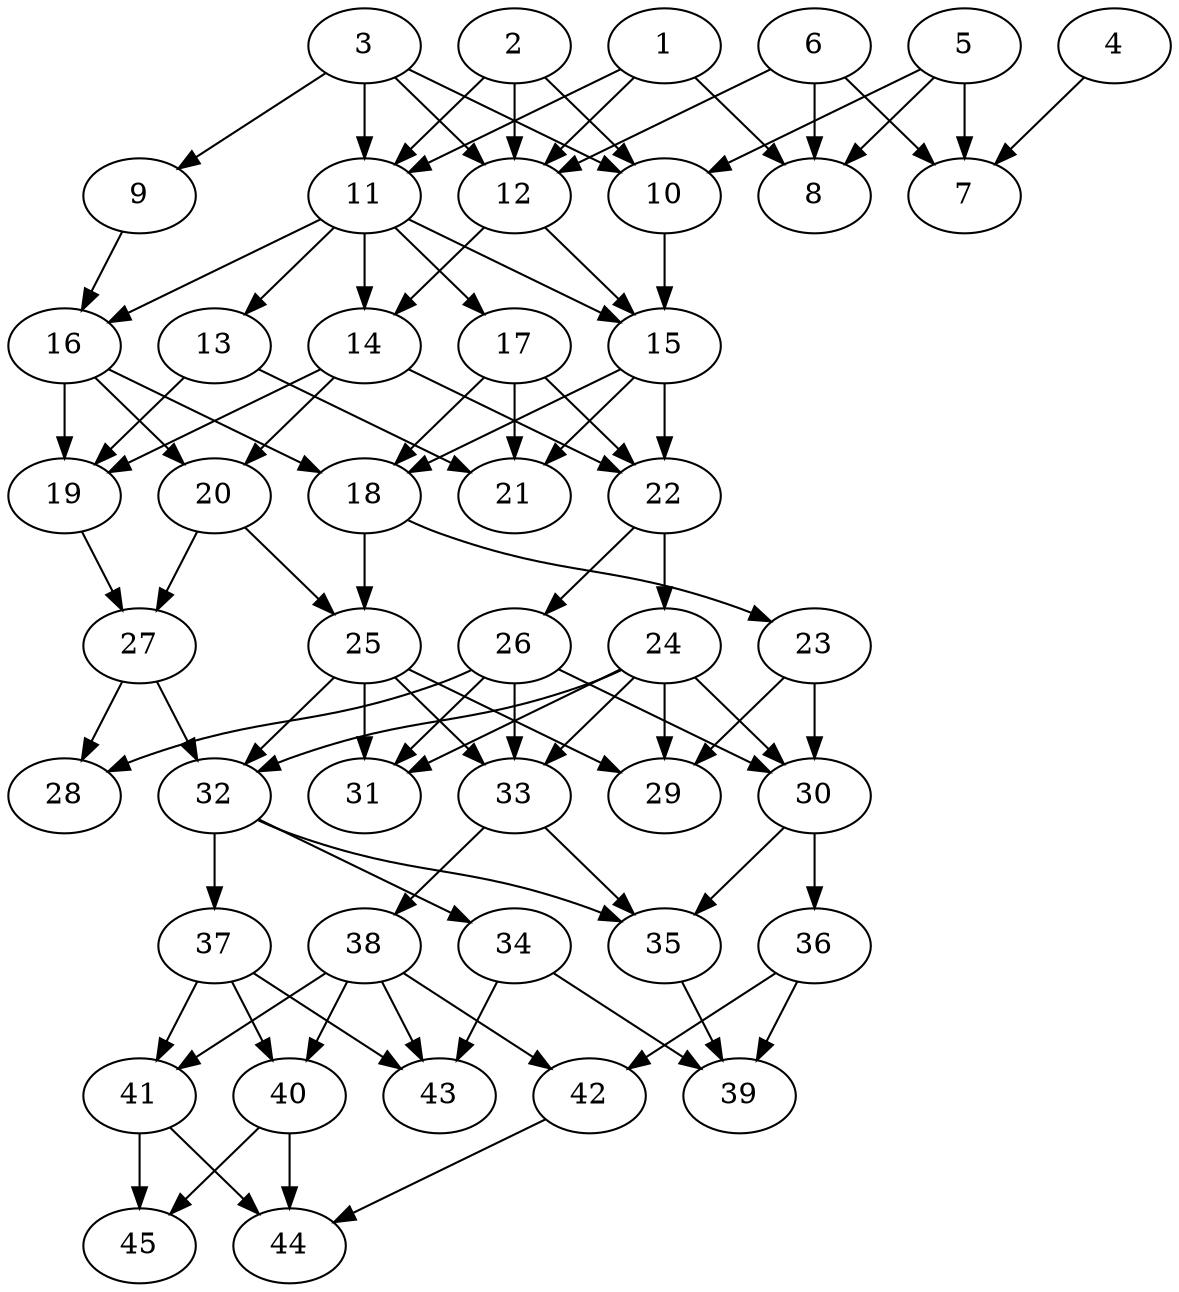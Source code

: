 // DAG automatically generated by daggen at Thu Oct  3 14:07:25 2019
// ./daggen --dot -n 45 --ccr 0.3 --fat 0.5 --regular 0.9 --density 0.6 --mindata 5242880 --maxdata 52428800 
digraph G {
  1 [size="171700907", alpha="0.01", expect_size="51510272"] 
  1 -> 8 [size ="51510272"]
  1 -> 11 [size ="51510272"]
  1 -> 12 [size ="51510272"]
  2 [size="50305707", alpha="0.18", expect_size="15091712"] 
  2 -> 10 [size ="15091712"]
  2 -> 11 [size ="15091712"]
  2 -> 12 [size ="15091712"]
  3 [size="56842240", alpha="0.14", expect_size="17052672"] 
  3 -> 9 [size ="17052672"]
  3 -> 10 [size ="17052672"]
  3 -> 11 [size ="17052672"]
  3 -> 12 [size ="17052672"]
  4 [size="40884907", alpha="0.05", expect_size="12265472"] 
  4 -> 7 [size ="12265472"]
  5 [size="41018027", alpha="0.03", expect_size="12305408"] 
  5 -> 7 [size ="12305408"]
  5 -> 8 [size ="12305408"]
  5 -> 10 [size ="12305408"]
  6 [size="122330453", alpha="0.05", expect_size="36699136"] 
  6 -> 7 [size ="36699136"]
  6 -> 8 [size ="36699136"]
  6 -> 12 [size ="36699136"]
  7 [size="53439147", alpha="0.16", expect_size="16031744"] 
  8 [size="41024853", alpha="0.08", expect_size="12307456"] 
  9 [size="96310613", alpha="0.08", expect_size="28893184"] 
  9 -> 16 [size ="28893184"]
  10 [size="42956800", alpha="0.13", expect_size="12887040"] 
  10 -> 15 [size ="12887040"]
  11 [size="55961600", alpha="0.11", expect_size="16788480"] 
  11 -> 13 [size ="16788480"]
  11 -> 14 [size ="16788480"]
  11 -> 15 [size ="16788480"]
  11 -> 16 [size ="16788480"]
  11 -> 17 [size ="16788480"]
  12 [size="64392533", alpha="0.07", expect_size="19317760"] 
  12 -> 14 [size ="19317760"]
  12 -> 15 [size ="19317760"]
  13 [size="47308800", alpha="0.10", expect_size="14192640"] 
  13 -> 19 [size ="14192640"]
  13 -> 21 [size ="14192640"]
  14 [size="158784853", alpha="0.10", expect_size="47635456"] 
  14 -> 19 [size ="47635456"]
  14 -> 20 [size ="47635456"]
  14 -> 22 [size ="47635456"]
  15 [size="37765120", alpha="0.03", expect_size="11329536"] 
  15 -> 18 [size ="11329536"]
  15 -> 21 [size ="11329536"]
  15 -> 22 [size ="11329536"]
  16 [size="59337387", alpha="0.14", expect_size="17801216"] 
  16 -> 18 [size ="17801216"]
  16 -> 19 [size ="17801216"]
  16 -> 20 [size ="17801216"]
  17 [size="101038080", alpha="0.14", expect_size="30311424"] 
  17 -> 18 [size ="30311424"]
  17 -> 21 [size ="30311424"]
  17 -> 22 [size ="30311424"]
  18 [size="69376000", alpha="0.05", expect_size="20812800"] 
  18 -> 23 [size ="20812800"]
  18 -> 25 [size ="20812800"]
  19 [size="129962667", alpha="0.05", expect_size="38988800"] 
  19 -> 27 [size ="38988800"]
  20 [size="37085867", alpha="0.12", expect_size="11125760"] 
  20 -> 25 [size ="11125760"]
  20 -> 27 [size ="11125760"]
  21 [size="138967040", alpha="0.18", expect_size="41690112"] 
  22 [size="66269867", alpha="0.08", expect_size="19880960"] 
  22 -> 24 [size ="19880960"]
  22 -> 26 [size ="19880960"]
  23 [size="118295893", alpha="0.04", expect_size="35488768"] 
  23 -> 29 [size ="35488768"]
  23 -> 30 [size ="35488768"]
  24 [size="42755413", alpha="0.02", expect_size="12826624"] 
  24 -> 29 [size ="12826624"]
  24 -> 30 [size ="12826624"]
  24 -> 31 [size ="12826624"]
  24 -> 32 [size ="12826624"]
  24 -> 33 [size ="12826624"]
  25 [size="122309973", alpha="0.03", expect_size="36692992"] 
  25 -> 29 [size ="36692992"]
  25 -> 31 [size ="36692992"]
  25 -> 32 [size ="36692992"]
  25 -> 33 [size ="36692992"]
  26 [size="143261013", alpha="0.18", expect_size="42978304"] 
  26 -> 28 [size ="42978304"]
  26 -> 30 [size ="42978304"]
  26 -> 31 [size ="42978304"]
  26 -> 33 [size ="42978304"]
  27 [size="99771733", alpha="0.17", expect_size="29931520"] 
  27 -> 28 [size ="29931520"]
  27 -> 32 [size ="29931520"]
  28 [size="50008747", alpha="0.19", expect_size="15002624"] 
  29 [size="89958400", alpha="0.12", expect_size="26987520"] 
  30 [size="131553280", alpha="0.07", expect_size="39465984"] 
  30 -> 35 [size ="39465984"]
  30 -> 36 [size ="39465984"]
  31 [size="67314347", alpha="0.07", expect_size="20194304"] 
  32 [size="51462827", alpha="0.14", expect_size="15438848"] 
  32 -> 34 [size ="15438848"]
  32 -> 35 [size ="15438848"]
  32 -> 37 [size ="15438848"]
  33 [size="116834987", alpha="0.04", expect_size="35050496"] 
  33 -> 35 [size ="35050496"]
  33 -> 38 [size ="35050496"]
  34 [size="145506987", alpha="0.12", expect_size="43652096"] 
  34 -> 39 [size ="43652096"]
  34 -> 43 [size ="43652096"]
  35 [size="160890880", alpha="0.03", expect_size="48267264"] 
  35 -> 39 [size ="48267264"]
  36 [size="29245440", alpha="0.19", expect_size="8773632"] 
  36 -> 39 [size ="8773632"]
  36 -> 42 [size ="8773632"]
  37 [size="169990827", alpha="0.05", expect_size="50997248"] 
  37 -> 40 [size ="50997248"]
  37 -> 41 [size ="50997248"]
  37 -> 43 [size ="50997248"]
  38 [size="147240960", alpha="0.18", expect_size="44172288"] 
  38 -> 40 [size ="44172288"]
  38 -> 41 [size ="44172288"]
  38 -> 42 [size ="44172288"]
  38 -> 43 [size ="44172288"]
  39 [size="141824000", alpha="0.06", expect_size="42547200"] 
  40 [size="75287893", alpha="0.16", expect_size="22586368"] 
  40 -> 44 [size ="22586368"]
  40 -> 45 [size ="22586368"]
  41 [size="130402987", alpha="0.01", expect_size="39120896"] 
  41 -> 44 [size ="39120896"]
  41 -> 45 [size ="39120896"]
  42 [size="31085227", alpha="0.13", expect_size="9325568"] 
  42 -> 44 [size ="9325568"]
  43 [size="138823680", alpha="0.18", expect_size="41647104"] 
  44 [size="168878080", alpha="0.05", expect_size="50663424"] 
  45 [size="105274027", alpha="0.06", expect_size="31582208"] 
}
